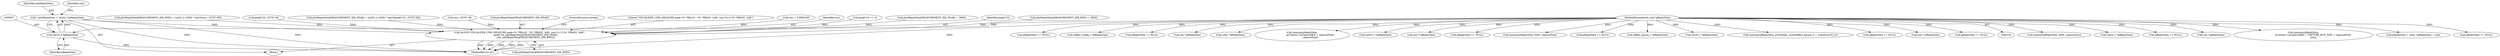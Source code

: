 digraph "0_Android_aeea52da00d210587fb3ed895de3d5f2e0264c88_11@pointer" {
"1000924" [label="(Call,* pIntReplyData = (int32_t*)pReplyData)"];
"1000926" [label="(Call,(int32_t*)pReplyData)"];
"1000108" [label="(MethodParameterIn,void *pReplyData)"];
"1000979" [label="(Call,ALOGV(\"VISUALIZER_CMD_MEASURE peak=%\" PRIu16 \" (%\" PRId32 \"mB), rms=%.1f (%\" PRId32 \"mB)\",\n                peakU16, pIntReplyData[MEASUREMENT_IDX_PEAK],\n                rms, pIntReplyData[MEASUREMENT_IDX_RMS]))"];
"1000674" [label="(Call,memset(pReplyData, 0x80, captureSize))"];
"1000981" [label="(Identifier,peakU16)"];
"1000601" [label="(Call,(int32_t *)pReplyData)"];
"1000934" [label="(Call,pIntReplyData[MEASUREMENT_IDX_RMS] = -9600)"];
"1000926" [label="(Call,(int32_t*)pReplyData)"];
"1000986" [label="(Call,pIntReplyData[MEASUREMENT_IDX_RMS])"];
"1000785" [label="(Block,)"];
"1000195" [label="(Call,pReplyData == NULL)"];
"1000251" [label="(Call,(int *)pReplyData)"];
"1000942" [label="(Call,pIntReplyData[MEASUREMENT_IDX_RMS] = (int32_t) (2000 * log10(rms / 32767.0f)))"];
"1000739" [label="(Call,memcpy(pReplyData,\n                           pContext->mCaptureBuf + CAPTURE_BUF_SIZE + capturePoint,\n                           size))"];
"1000749" [label="(Call,pReplyData = (char *)pReplyData + size)"];
"1000108" [label="(MethodParameterIn,void *pReplyData)"];
"1000928" [label="(Identifier,pReplyData)"];
"1000169" [label="(Call,pReplyData == NULL)"];
"1000313" [label="(Call,pReplyData == NULL)"];
"1000996" [label="(MethodReturn,int)"];
"1000209" [label="(Call,(effect_config_t *)pReplyData)"];
"1000924" [label="(Call,* pIntReplyData = (int32_t*)pReplyData)"];
"1000621" [label="(Call,pReplyData == NULL)"];
"1000290" [label="(Call,(int *)pReplyData)"];
"1000976" [label="(Call,peakU16 / 32767.0f)"];
"1000967" [label="(Call,pIntReplyData[MEASUREMENT_IDX_PEAK] = (int32_t) (2000 * log10(peakU16 / 32767.0f)))"];
"1000752" [label="(Call,(char *)pReplyData)"];
"1000951" [label="(Call,rms / 32767.0f)"];
"1000925" [label="(Identifier,pIntReplyData)"];
"1000762" [label="(Call,memcpy(pReplyData,\n                       pContext->mCaptureBuf + capturePoint,\n                       captureSize))"];
"1000982" [label="(Call,pIntReplyData[MEASUREMENT_IDX_PEAK])"];
"1000989" [label="(ControlStructure,break;)"];
"1000501" [label="(Call,(int32_t *)pReplyData)"];
"1000980" [label="(Literal,\"VISUALIZER_CMD_MEASURE peak=%\" PRIu16 \" (%\" PRId32 \"mB), rms=%.1f (%\" PRId32 \"mB)\")"];
"1000183" [label="(Call,(int *) pReplyData)"];
"1000220" [label="(Call,pReplyData == NULL)"];
"1000779" [label="(Call,memset(pReplyData, 0x80, captureSize))"];
"1000137" [label="(Call,pReplyData == NULL)"];
"1000979" [label="(Call,ALOGV(\"VISUALIZER_CMD_MEASURE peak=%\" PRIu16 \" (%\" PRId32 \"mB), rms=%.1f (%\" PRId32 \"mB)\",\n                peakU16, pIntReplyData[MEASUREMENT_IDX_PEAK],\n                rms, pIntReplyData[MEASUREMENT_IDX_RMS]))"];
"1000930" [label="(Call,rms < 0.000016f)"];
"1000344" [label="(Call,(effect_param_t *)pReplyData)"];
"1000985" [label="(Identifier,rms)"];
"1000528" [label="(Call,(int32_t *)pReplyData)"];
"1000333" [label="(Call,memcpy(pReplyData, pCmdData, sizeof(effect_param_t) + sizeof(uint32_t)))"];
"1000259" [label="(Call,pReplyData == NULL)"];
"1000955" [label="(Call,peakU16 == 0)"];
"1000151" [label="(Call,(int *) pReplyData)"];
"1000931" [label="(Identifier,rms)"];
"1000959" [label="(Call,pIntReplyData[MEASUREMENT_IDX_PEAK] = -9600)"];
"1000487" [label="(Call,pReplyData == NULL)"];
"1000924" -> "1000785"  [label="AST: "];
"1000924" -> "1000926"  [label="CFG: "];
"1000925" -> "1000924"  [label="AST: "];
"1000926" -> "1000924"  [label="AST: "];
"1000931" -> "1000924"  [label="CFG: "];
"1000924" -> "1000996"  [label="DDG: "];
"1000924" -> "1000996"  [label="DDG: "];
"1000926" -> "1000924"  [label="DDG: "];
"1000924" -> "1000979"  [label="DDG: "];
"1000926" -> "1000928"  [label="CFG: "];
"1000927" -> "1000926"  [label="AST: "];
"1000928" -> "1000926"  [label="AST: "];
"1000926" -> "1000996"  [label="DDG: "];
"1000108" -> "1000926"  [label="DDG: "];
"1000108" -> "1000102"  [label="AST: "];
"1000108" -> "1000996"  [label="DDG: "];
"1000108" -> "1000137"  [label="DDG: "];
"1000108" -> "1000151"  [label="DDG: "];
"1000108" -> "1000169"  [label="DDG: "];
"1000108" -> "1000183"  [label="DDG: "];
"1000108" -> "1000195"  [label="DDG: "];
"1000108" -> "1000209"  [label="DDG: "];
"1000108" -> "1000220"  [label="DDG: "];
"1000108" -> "1000251"  [label="DDG: "];
"1000108" -> "1000259"  [label="DDG: "];
"1000108" -> "1000290"  [label="DDG: "];
"1000108" -> "1000313"  [label="DDG: "];
"1000108" -> "1000333"  [label="DDG: "];
"1000108" -> "1000344"  [label="DDG: "];
"1000108" -> "1000487"  [label="DDG: "];
"1000108" -> "1000501"  [label="DDG: "];
"1000108" -> "1000528"  [label="DDG: "];
"1000108" -> "1000601"  [label="DDG: "];
"1000108" -> "1000621"  [label="DDG: "];
"1000108" -> "1000674"  [label="DDG: "];
"1000108" -> "1000739"  [label="DDG: "];
"1000108" -> "1000749"  [label="DDG: "];
"1000108" -> "1000752"  [label="DDG: "];
"1000108" -> "1000762"  [label="DDG: "];
"1000108" -> "1000779"  [label="DDG: "];
"1000979" -> "1000785"  [label="AST: "];
"1000979" -> "1000986"  [label="CFG: "];
"1000980" -> "1000979"  [label="AST: "];
"1000981" -> "1000979"  [label="AST: "];
"1000982" -> "1000979"  [label="AST: "];
"1000985" -> "1000979"  [label="AST: "];
"1000986" -> "1000979"  [label="AST: "];
"1000989" -> "1000979"  [label="CFG: "];
"1000979" -> "1000996"  [label="DDG: "];
"1000979" -> "1000996"  [label="DDG: "];
"1000979" -> "1000996"  [label="DDG: "];
"1000979" -> "1000996"  [label="DDG: "];
"1000979" -> "1000996"  [label="DDG: "];
"1000976" -> "1000979"  [label="DDG: "];
"1000955" -> "1000979"  [label="DDG: "];
"1000959" -> "1000979"  [label="DDG: "];
"1000967" -> "1000979"  [label="DDG: "];
"1000951" -> "1000979"  [label="DDG: "];
"1000930" -> "1000979"  [label="DDG: "];
"1000934" -> "1000979"  [label="DDG: "];
"1000942" -> "1000979"  [label="DDG: "];
}
